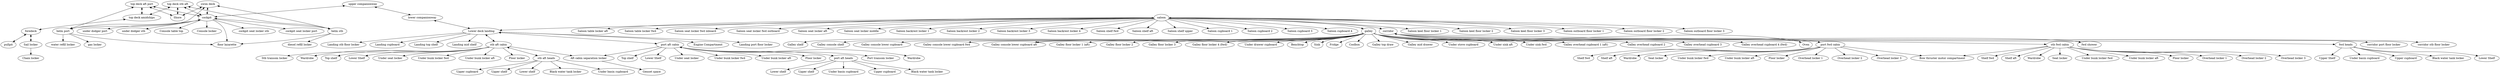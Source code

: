 digraph namadgi3 {
    S0  [label="Shore"];
    S1  [label="swim deck"];
    S2  [label="cockpit"];
    S3  [label="upper companionway"];
    S4  [label="top deck stb aft"];
    S5  [label="lower companionway"];
    S6  [label="saloon"];
    S7  [label="galley"];
    S8  [label="port aft cabin"];
    S9  [label="stb aft cabin"];
    S10  [label="corridor"];
    S11  [label="port fwd cabin"];
    S12  [label="stb fwd cabin"];
    S13  [label="fwd shower"];
    S14  [label="fwd heads"];
    S15  [label="stb aft heads"];
    S16  [label="port aft heads"];
    S17  [label="top deck aft port"];
    S18  [label="top deck amidships"];
    S19  [label="foredeck"];
    S20  [label="pullpit"];
    S21  [label="floor lazarette"];
    S22  [label="helm port"];
    S23  [label="helm stb"];
    S24  [label="cockpit seat locker stb"];
    S25  [label="cockpit seat locker port"];
    S26  [label="gas locker"];
    S27  [label="Engine Compartment"];
    S28  [label="Landing port floor locker"];
    S29  [label="Landing stb floor locker"];
    S30  [label="Landing cupboard"];
    S31  [label="Landing top shelf"];
    S32  [label="Landing mid shelf"];
    S33  [label="Fridge"];
    S34  [label="Coolbox"];
    S35  [label="Galley top draw"];
    S36  [label="Galley mid drawer"];
    S37  [label="Under stove cupboard"];
    S38  [label="Under sink aft"];
    S39  [label="Under sink fwd"];
    S40  [label="Galley overhead cupboard 1 (aft)"];
    S41  [label="Galley overhead cupboard 2"];
    S42  [label="Galley overhead cupboard 3"];
    S43  [label="Galley overhead cupboard 4 (fwd)"];
    S44  [label="Oven"];
    S45  [label="Galley shelf"];
    S46  [label="Galley console shelf"];
    S47  [label="Galley console lower cupboard"];
    S48  [label="Galley console lower cupboard fwd"];
    S49  [label="Galley console lower cupboard aft"];
    S50  [label="Galley floor locker 1 (aft)"];
    S51  [label="Galley floor locker 2"];
    S52  [label="Galley floor locker 3"];
    S53  [label="Galley floor locker 4 (fwd)"];
    S54  [label="Saloon keel floor locker 1"];
    S55  [label="Saloon keel floor locker 2"];
    S56  [label="Saloon keel floor locker 3"];
    S57  [label="Saloon outboard floor locker 1"];
    S58  [label="Saloon outboard floor locker 2"];
    S59  [label="Saloon outboard floor locker 3"];
    S60  [label="Saloon table locker aft"];
    S61  [label="Saloon table locker fwd"];
    S62  [label="Saloon seat locker fwd inboard"];
    S63  [label="Saloon seat locker fwd outboard"];
    S64  [label="Saloon seat locker aft"];
    S65  [label="Saloon seat locker middle"];
    S66  [label="Saloon backrest locker 1"];
    S67  [label="Saloon backrest locker 2"];
    S68  [label="Saloon backrest locker 3"];
    S69  [label="Saloon backrest locker 4"];
    S70  [label="Saloon shelf fwd"];
    S71  [label="Saloon shelf aft"];
    S72  [label="Saloon shelf upper"];
    S73  [label="Saloon cupboard 1"];
    S74  [label="Saloon cupboard 2"];
    S75  [label="Saloon cupboard 3"];
    S76  [label="Saloon cupboard 4"];
    S77  [label="Overhead locker 1"];
    S78  [label="Overhead locker 2"];
    S79  [label="Overhead locker 3"];
    S80  [label="Shelf fwd"];
    S81  [label="Shelf aft"];
    S82  [label="Wardrobe"];
    S83  [label="Seat locker"];
    S84  [label="Under bunk locker fwd"];
    S85  [label="Under bunk locker aft"];
    S86  [label="Floor locker"];
    S87  [label="Overhead locker 1"];
    S88  [label="Overhead locker 2"];
    S89  [label="Overhead locker 3"];
    S90  [label="Shelf fwd"];
    S91  [label="Shelf aft"];
    S92  [label="Wardrobe"];
    S93  [label="Seat locker"];
    S94  [label="Under bunk locker fwd"];
    S95  [label="Under bunk locker aft"];
    S96  [label="Floor locker"];
    S97  [label="under dodger port"];
    S98  [label="under dodger stb"];
    S99  [label="Under drawer cupboard"];
    S100  [label="Console table top"];
    S101  [label="Black water tank locker"];
    S102  [label="Lower Shelf"];
    S103  [label="Upper Shelf"];
    S104  [label="Black water tank locker"];
    S105  [label="Benchtop"];
    S106  [label="Sink"];
    S107  [label="Under basin cupboard"];
    S108  [label="Upper cupboard"];
    S109  [label="Under basin cupboard"];
    S110  [label="Upper cupboard"];
    S111  [label="Under basin cupboard"];
    S112  [label="Upper cupboard"];
    S113  [label="Upper shelf"];
    S114  [label="Lower shelf"];
    S115  [label="Port transom locker"];
    S116  [label="Stb transom locker"];
    S117  [label="Aft cabin separation locker"];
    S118  [label="Sail locker"];
    S119  [label="Black water tank locker"];
    S120  [label="Lower shelf"];
    S121  [label="Upper shelf"];
    S122  [label="Chain locker"];
    S123  [label="Lower deck landing"];
    S124  [label="corridor port floor locker"];
    S125  [label="corridor stb floor locker"];
    S126  [label="water refill locker"];
    S127  [label="diesel refill locker"];
    S128  [label="Bow thruster motor compartment"];
    S129  [label="Genset space"];
    S130  [label="Wardrobe"];
    S131  [label="Top shelf"];
    S132  [label="Lower Shelf"];
    S133  [label="Under seat locker"];
    S134  [label="Under bunk locker fwd"];
    S135  [label="Under bunk locker aft"];
    S136  [label="Floor locker"];
    S137  [label="Wardrobe"];
    S138  [label="Top shelf"];
    S139  [label="Lower Shelf"];
    S140  [label="Under seat locker"];
    S141  [label="Under bunk locker fwd"];
    S142  [label="Under bunk locker aft"];
    S143  [label="Floor locker"];
    S144  [label="Console locker"];

   S1 -> S0 [dir="both"];
   S1 -> S2 [dir="both"];
   S1 -> S22 [dir="both"];
   S1 -> S23 [dir="both"];
   S2 -> S22 [dir="both"];
   S2 -> S23 [dir="both"];
   S2 -> S97;
   S2 -> S98;
   S2 -> S100;
   S2 -> S144;
   S4 -> S2 [dir="both"];
   S17 -> S2 [dir="both"];
   S4 -> S23 [dir="both"];
   S17 -> S22 [dir="both"];
   S3 -> S2 [dir="both"];
   S3 -> S5 [dir="both"];
   S5 -> S123 [dir="both"];
   S123 -> S28;
   S123 -> S29;
   S123 -> S27;
   S6 -> S123 [dir="both"];
   S6 -> S10 [dir="both"];
   S123 -> S8 [dir="both"];
   S123 -> S9 [dir="both"];
   S6 -> S7 [dir="both"];
   S10 -> S13 [dir="both"];
   S10 -> S11 [dir="both"];
   S10 -> S12 [dir="both"];
   S10 -> S14 [dir="both"];
   S10 -> S124;
   S10 -> S125;
   S2 -> S24;
   S2 -> S25;
   S22 -> S26;
   S22 -> S126;
   S23 -> S127;
   S4 -> S18 [dir="both"];
   S17 -> S18 [dir="both"];
   S18 -> S19 [dir="both"];
   S19 -> S20 [dir="both"];
   S19 -> S118 [dir="both"];
   S2 -> S21;
   S22 -> S21;
   S23 -> S21;
   S123 -> S30;
   S123 -> S31;
   S123 -> S32;
   S7 -> S33;
   S7 -> S34;
   S8 -> S16 [dir="both"];
   S9 -> S15 [dir="both"];
   S7 -> S45;
   S7 -> S46;
   S7 -> S47;
   S7 -> S48;
   S7 -> S49;
   S7 -> S50;
   S7 -> S51;
   S7 -> S52;
   S7 -> S53;
   S6 -> S54;
   S6 -> S55;
   S6 -> S56;
   S6 -> S57;
   S6 -> S58;
   S6 -> S59;
   S6 -> S60;
   S6 -> S61;
   S6 -> S62;
   S6 -> S63;
   S6 -> S64;
   S6 -> S65;
   S6 -> S66;
   S6 -> S67;
   S6 -> S68;
   S6 -> S69;
   S6 -> S70;
   S6 -> S71;
   S6 -> S72;
   S6 -> S73;
   S6 -> S74;
   S6 -> S75;
   S6 -> S76;
   S7 -> S35;
   S7 -> S36;
   S7 -> S99;
   S7 -> S105;
   S7 -> S106;
   S7 -> S38;
   S7 -> S39;
   S7 -> S44;
   S7 -> S49;
   S7 -> S37;
   S7 -> S40;
   S7 -> S41;
   S7 -> S42;
   S7 -> S43;
   S11 -> S77;
   S11 -> S78;
   S11 -> S79;
   S11 -> S80;
   S11 -> S81;
   S11 -> S82;
   S11 -> S83;
   S11 -> S84;
   S11 -> S85;
   S11 -> S86;
   S12 -> S87;
   S12 -> S88;
   S12 -> S89;
   S12 -> S90;
   S12 -> S91;
   S12 -> S92;
   S12 -> S93;
   S12 -> S94;
   S12 -> S95;
   S12 -> S96;
   S118 -> S122;
   S8 -> S115;
   S9 -> S116;
   S8 -> S117;
   S9 -> S117;
   S4 -> S0 [dir="both"];
   S17 -> S0 [dir="both"];
   S11 -> S128;
   S12 -> S128;
   S117 -> S129;
   S8 -> S130;
   S8 -> S131;
   S8 -> S132;
   S8 -> S133;
   S8 -> S134;
   S8 -> S135;
   S8 -> S136;
   S9 -> S137;
   S9 -> S138;
   S9 -> S139;
   S9 -> S140;
   S9 -> S141;
   S9 -> S142;
   S9 -> S143;
   S14 -> S107;
   S14 -> S101;
   S14 -> S102;
   S14 -> S103;
   S14 -> S108;
   S15 -> S109;
   S15 -> S104;
   S15 -> S113;
   S15 -> S114;
   S15 -> S110;
   S16 -> S111;
   S16 -> S119;
   S16 -> S120;
   S16 -> S121;
   S16 -> S112;
}
